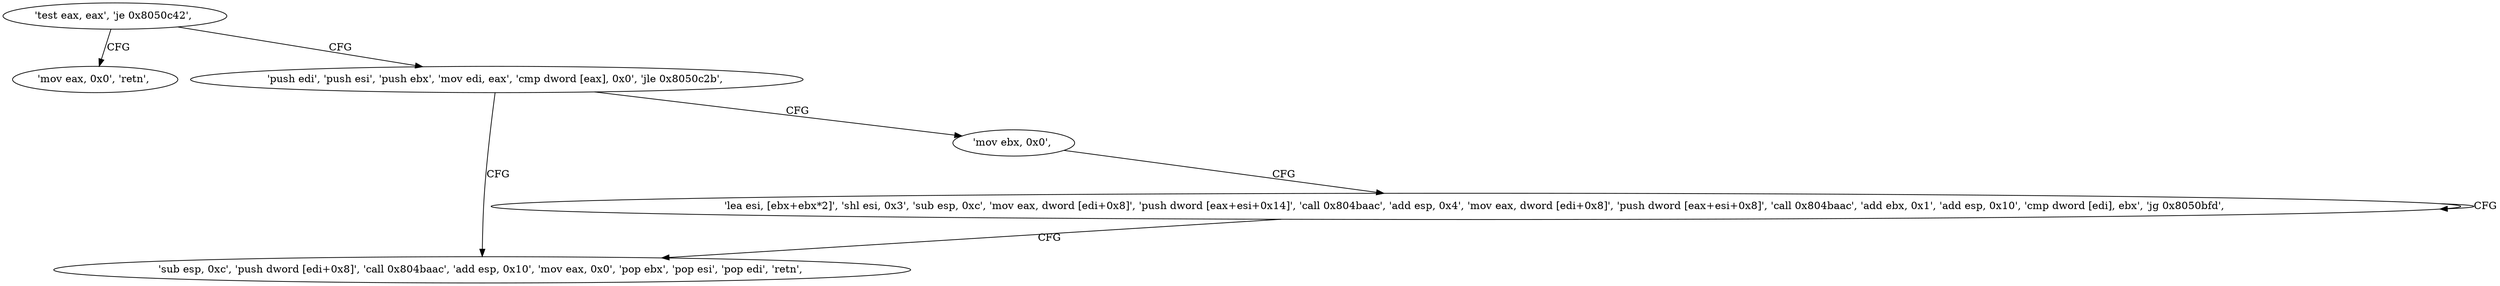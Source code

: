 digraph "func" {
"134548458" [label = "'test eax, eax', 'je 0x8050c42', " ]
"134548546" [label = "'mov eax, 0x0', 'retn', " ]
"134548462" [label = "'push edi', 'push esi', 'push ebx', 'mov edi, eax', 'cmp dword [eax], 0x0', 'jle 0x8050c2b', " ]
"134548523" [label = "'sub esp, 0xc', 'push dword [edi+0x8]', 'call 0x804baac', 'add esp, 0x10', 'mov eax, 0x0', 'pop ebx', 'pop esi', 'pop edi', 'retn', " ]
"134548472" [label = "'mov ebx, 0x0', " ]
"134548477" [label = "'lea esi, [ebx+ebx*2]', 'shl esi, 0x3', 'sub esp, 0xc', 'mov eax, dword [edi+0x8]', 'push dword [eax+esi+0x14]', 'call 0x804baac', 'add esp, 0x4', 'mov eax, dword [edi+0x8]', 'push dword [eax+esi+0x8]', 'call 0x804baac', 'add ebx, 0x1', 'add esp, 0x10', 'cmp dword [edi], ebx', 'jg 0x8050bfd', " ]
"134548458" -> "134548546" [ label = "CFG" ]
"134548458" -> "134548462" [ label = "CFG" ]
"134548462" -> "134548523" [ label = "CFG" ]
"134548462" -> "134548472" [ label = "CFG" ]
"134548472" -> "134548477" [ label = "CFG" ]
"134548477" -> "134548477" [ label = "CFG" ]
"134548477" -> "134548523" [ label = "CFG" ]
}
